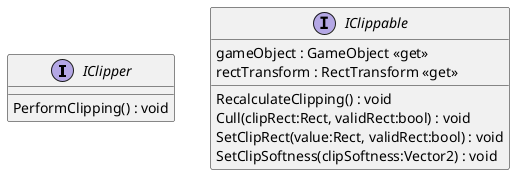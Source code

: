 @startuml
interface IClipper {
    PerformClipping() : void
}
interface IClippable {
    gameObject : GameObject <<get>>
    RecalculateClipping() : void
    rectTransform : RectTransform <<get>>
    Cull(clipRect:Rect, validRect:bool) : void
    SetClipRect(value:Rect, validRect:bool) : void
    SetClipSoftness(clipSoftness:Vector2) : void
}
@enduml
